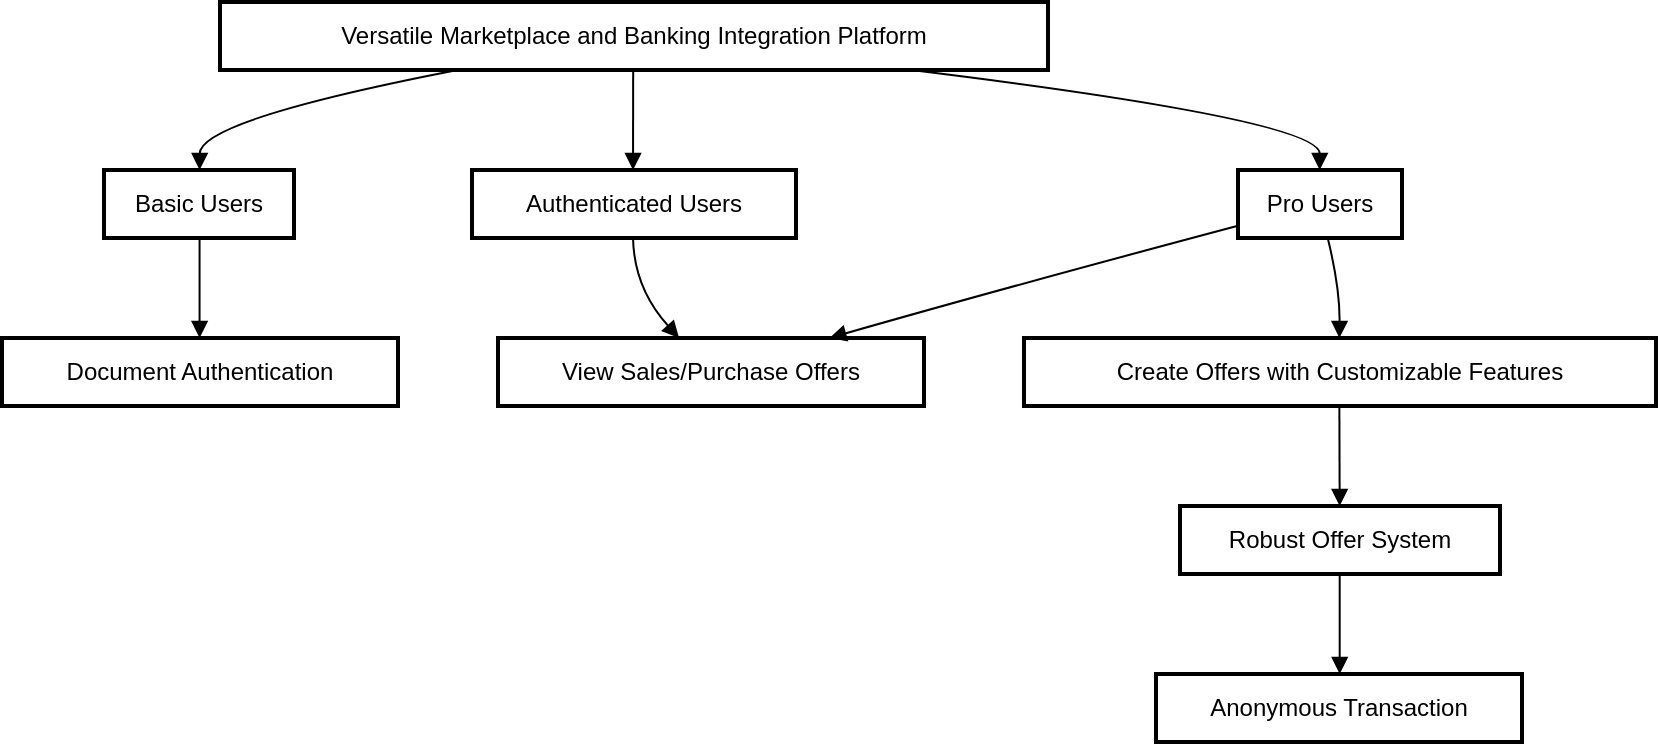 <mxfile version="22.1.5" type="github">
  <diagram name="Page-1" id="orcS1jw62dHwtVAx-zZo">
    <mxGraphModel>
      <root>
        <mxCell id="0" />
        <mxCell id="1" parent="0" />
        <mxCell id="2" value="Versatile Marketplace and Banking Integration Platform" style="whiteSpace=wrap;strokeWidth=2;" vertex="1" parent="1">
          <mxGeometry x="109" width="414" height="34" as="geometry" />
        </mxCell>
        <mxCell id="3" value="Basic Users" style="whiteSpace=wrap;strokeWidth=2;" vertex="1" parent="1">
          <mxGeometry x="51" y="84" width="95" height="34" as="geometry" />
        </mxCell>
        <mxCell id="4" value="Authenticated Users" style="whiteSpace=wrap;strokeWidth=2;" vertex="1" parent="1">
          <mxGeometry x="235" y="84" width="162" height="34" as="geometry" />
        </mxCell>
        <mxCell id="5" value="Pro Users" style="whiteSpace=wrap;strokeWidth=2;" vertex="1" parent="1">
          <mxGeometry x="618" y="84" width="82" height="34" as="geometry" />
        </mxCell>
        <mxCell id="6" value="Document Authentication" style="whiteSpace=wrap;strokeWidth=2;" vertex="1" parent="1">
          <mxGeometry y="168" width="198" height="34" as="geometry" />
        </mxCell>
        <mxCell id="7" value="View Sales/Purchase Offers" style="whiteSpace=wrap;strokeWidth=2;" vertex="1" parent="1">
          <mxGeometry x="248" y="168" width="213" height="34" as="geometry" />
        </mxCell>
        <mxCell id="8" value="Create Offers with Customizable Features" style="whiteSpace=wrap;strokeWidth=2;" vertex="1" parent="1">
          <mxGeometry x="511" y="168" width="316" height="34" as="geometry" />
        </mxCell>
        <mxCell id="9" value="Robust Offer System" style="whiteSpace=wrap;strokeWidth=2;" vertex="1" parent="1">
          <mxGeometry x="589" y="252" width="160" height="34" as="geometry" />
        </mxCell>
        <mxCell id="10" value="Anonymous Transaction" style="whiteSpace=wrap;strokeWidth=2;" vertex="1" parent="1">
          <mxGeometry x="577" y="336" width="183" height="34" as="geometry" />
        </mxCell>
        <mxCell id="11" value="" style="curved=1;startArrow=none;endArrow=block;exitX=0.287;exitY=1;entryX=0.503;entryY=0;" edge="1" parent="1" source="2" target="3">
          <mxGeometry relative="1" as="geometry">
            <Array as="points">
              <mxPoint x="99" y="59" />
            </Array>
          </mxGeometry>
        </mxCell>
        <mxCell id="12" value="" style="curved=1;startArrow=none;endArrow=block;exitX=0.499;exitY=1;entryX=0.497;entryY=0;" edge="1" parent="1" source="2" target="4">
          <mxGeometry relative="1" as="geometry">
            <Array as="points" />
          </mxGeometry>
        </mxCell>
        <mxCell id="13" value="" style="curved=1;startArrow=none;endArrow=block;exitX=0.835;exitY=1;entryX=0.498;entryY=0;" edge="1" parent="1" source="2" target="5">
          <mxGeometry relative="1" as="geometry">
            <Array as="points">
              <mxPoint x="659" y="59" />
            </Array>
          </mxGeometry>
        </mxCell>
        <mxCell id="14" value="" style="curved=1;startArrow=none;endArrow=block;exitX=0.503;exitY=1;entryX=0.499;entryY=0;" edge="1" parent="1" source="3" target="6">
          <mxGeometry relative="1" as="geometry">
            <Array as="points" />
          </mxGeometry>
        </mxCell>
        <mxCell id="15" value="" style="curved=1;startArrow=none;endArrow=block;exitX=0.497;exitY=1;entryX=0.425;entryY=0;" edge="1" parent="1" source="4" target="7">
          <mxGeometry relative="1" as="geometry">
            <Array as="points">
              <mxPoint x="316" y="143" />
            </Array>
          </mxGeometry>
        </mxCell>
        <mxCell id="16" value="" style="curved=1;startArrow=none;endArrow=block;exitX=0;exitY=0.82;entryX=0.778;entryY=0;" edge="1" parent="1" source="5" target="7">
          <mxGeometry relative="1" as="geometry">
            <Array as="points">
              <mxPoint x="501" y="143" />
            </Array>
          </mxGeometry>
        </mxCell>
        <mxCell id="17" value="" style="curved=1;startArrow=none;endArrow=block;exitX=0.547;exitY=1;entryX=0.499;entryY=0;" edge="1" parent="1" source="5" target="8">
          <mxGeometry relative="1" as="geometry">
            <Array as="points">
              <mxPoint x="669" y="143" />
            </Array>
          </mxGeometry>
        </mxCell>
        <mxCell id="18" value="" style="curved=1;startArrow=none;endArrow=block;exitX=0.499;exitY=1;entryX=0.499;entryY=0;" edge="1" parent="1" source="8" target="9">
          <mxGeometry relative="1" as="geometry">
            <Array as="points" />
          </mxGeometry>
        </mxCell>
        <mxCell id="19" value="" style="curved=1;startArrow=none;endArrow=block;exitX=0.499;exitY=1;entryX=0.502;entryY=0;" edge="1" parent="1" source="9" target="10">
          <mxGeometry relative="1" as="geometry">
            <Array as="points" />
          </mxGeometry>
        </mxCell>
      </root>
    </mxGraphModel>
  </diagram>
</mxfile>
